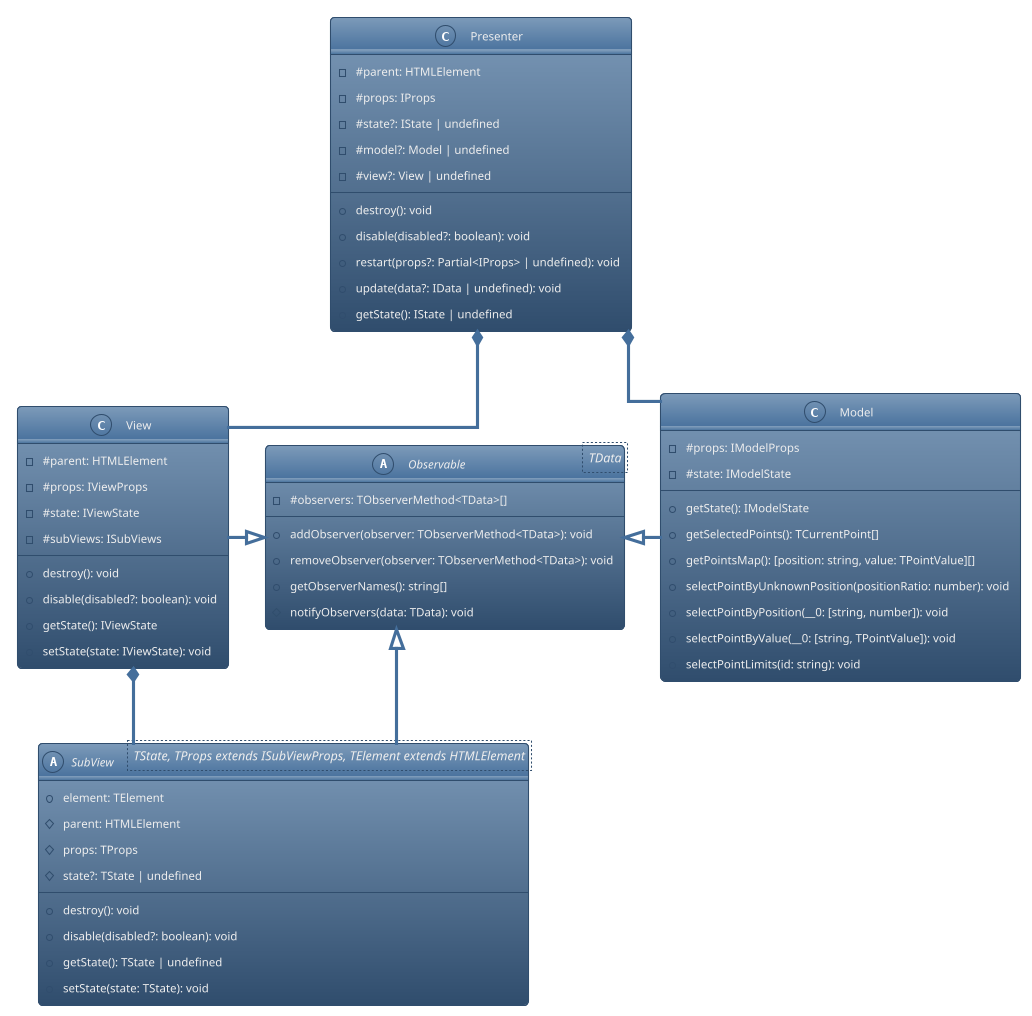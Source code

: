 @startuml
!theme spacelab
skinparam defaultFontName Consolas
skinparam linetype ortho

abstract class Observable<TData> {
    -#observers: TObserverMethod<TData>[]
    +addObserver(observer: TObserverMethod<TData>): void
    +removeObserver(observer: TObserverMethod<TData>): void
    +getObserverNames(): string[]
    #notifyObservers(data: TData): void
}
class Presenter {
    -#parent: HTMLElement
    -#props: IProps
    -#state?: IState | undefined
    -#model?: Model | undefined
    -#view?: View | undefined
    +destroy(): void
    +disable(disabled?: boolean): void
    +restart(props?: Partial<IProps> | undefined): void
    +update(data?: IData | undefined): void
    +getState(): IState | undefined
}
class Model {
    -#props: IModelProps
    -#state: IModelState
    +getState(): IModelState
    +getSelectedPoints(): TCurrentPoint[]
    +getPointsMap(): [position: string, value: TPointValue][]
    +selectPointByUnknownPosition(positionRatio: number): void
    +selectPointByPosition(__0: [string, number]): void
    +selectPointByValue(__0: [string, TPointValue]): void
    +selectPointLimits(id: string): void
}
class View {
    -#parent: HTMLElement
    -#props: IViewProps
    -#state: IViewState
    -#subViews: ISubViews
    +destroy(): void
    +disable(disabled?: boolean): void
    +getState(): IViewState
    +setState(state: IViewState): void
}
abstract class SubView<TState, TProps extends ISubViewProps, TElement extends HTMLElement> extends Observable {
    +element: TElement
    #parent: HTMLElement
    #props: TProps
    #state?: TState | undefined
    +destroy(): void
    +disable(disabled?: boolean): void
    +getState(): TState | undefined
    +setState(state: TState): void
}

Observable <|-right- Model
Observable <|-left- View
View *-- SubView
Presenter *-- Model
Presenter *-- View
@enduml